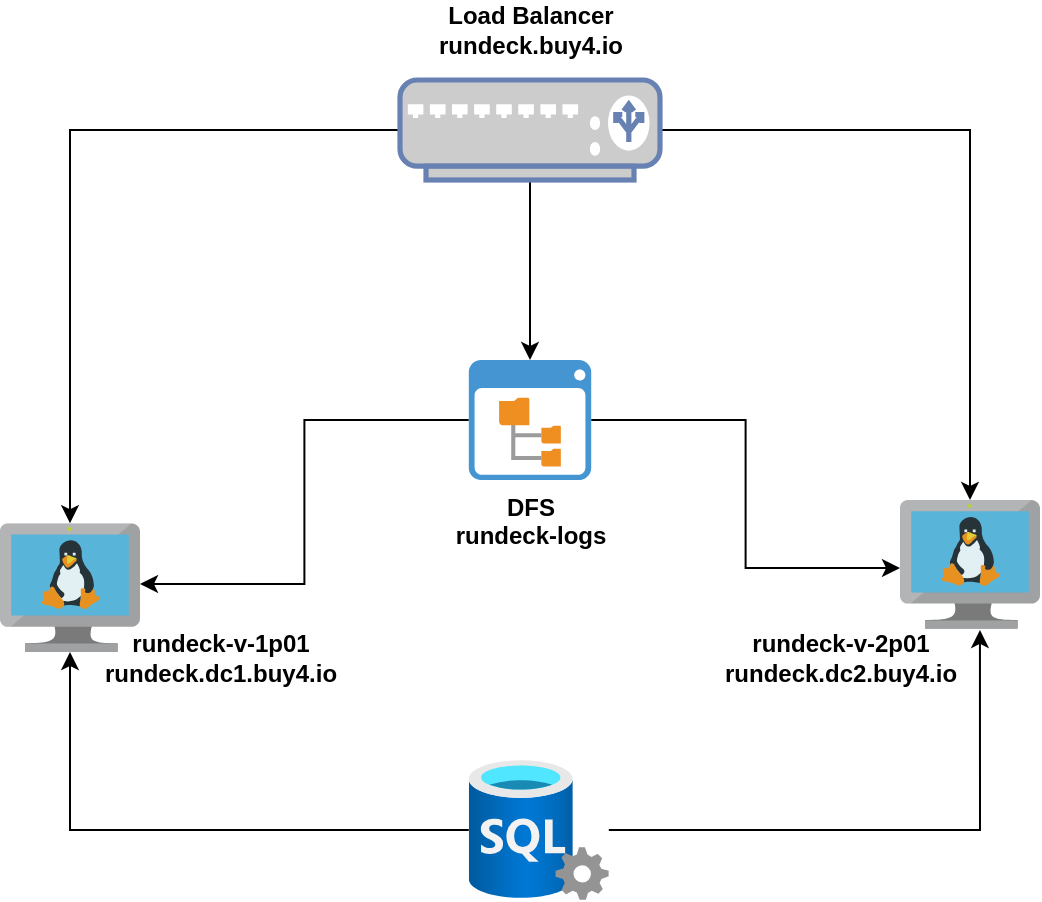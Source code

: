 <mxfile version="15.8.7" type="device"><diagram id="8bb_VH6k_nuG90AXi0lS" name="Page-1"><mxGraphModel dx="1422" dy="866" grid="1" gridSize="10" guides="1" tooltips="1" connect="1" arrows="1" fold="1" page="1" pageScale="1" pageWidth="850" pageHeight="1100" math="0" shadow="0"><root><mxCell id="0"/><mxCell id="1" parent="0"/><mxCell id="m9BZthuCX5SmzY_v3OEu-8" style="edgeStyle=orthogonalEdgeStyle;rounded=0;orthogonalLoop=1;jettySize=auto;html=1;" edge="1" parent="1" source="m9BZthuCX5SmzY_v3OEu-4" target="m9BZthuCX5SmzY_v3OEu-2"><mxGeometry relative="1" as="geometry"/></mxCell><mxCell id="m9BZthuCX5SmzY_v3OEu-9" style="edgeStyle=orthogonalEdgeStyle;rounded=0;orthogonalLoop=1;jettySize=auto;html=1;" edge="1" parent="1" source="m9BZthuCX5SmzY_v3OEu-4" target="m9BZthuCX5SmzY_v3OEu-1"><mxGeometry relative="1" as="geometry"/></mxCell><mxCell id="m9BZthuCX5SmzY_v3OEu-18" value="" style="edgeStyle=orthogonalEdgeStyle;rounded=0;orthogonalLoop=1;jettySize=auto;html=1;fontColor=#000000;" edge="1" parent="1" source="m9BZthuCX5SmzY_v3OEu-4" target="m9BZthuCX5SmzY_v3OEu-5"><mxGeometry relative="1" as="geometry"/></mxCell><mxCell id="m9BZthuCX5SmzY_v3OEu-16" style="edgeStyle=orthogonalEdgeStyle;rounded=0;orthogonalLoop=1;jettySize=auto;html=1;entryX=1;entryY=0.472;entryDx=0;entryDy=0;entryPerimeter=0;fontColor=#000000;" edge="1" parent="1" source="m9BZthuCX5SmzY_v3OEu-5" target="m9BZthuCX5SmzY_v3OEu-2"><mxGeometry relative="1" as="geometry"/></mxCell><mxCell id="m9BZthuCX5SmzY_v3OEu-17" style="edgeStyle=orthogonalEdgeStyle;rounded=0;orthogonalLoop=1;jettySize=auto;html=1;entryX=0;entryY=0.528;entryDx=0;entryDy=0;entryPerimeter=0;fontColor=#000000;" edge="1" parent="1" source="m9BZthuCX5SmzY_v3OEu-5" target="m9BZthuCX5SmzY_v3OEu-1"><mxGeometry relative="1" as="geometry"/></mxCell><mxCell id="m9BZthuCX5SmzY_v3OEu-5" value="DFS&lt;br&gt;rundeck-logs" style="shadow=0;dashed=0;html=1;strokeColor=none;fillColor=#4495D1;labelPosition=center;verticalLabelPosition=bottom;verticalAlign=top;align=center;outlineConnect=0;shape=mxgraph.veeam.2d.file_system_browser;fontStyle=1" vertex="1" parent="1"><mxGeometry x="444.4" y="360" width="61.2" height="60" as="geometry"/></mxCell><mxCell id="m9BZthuCX5SmzY_v3OEu-14" style="edgeStyle=orthogonalEdgeStyle;rounded=0;orthogonalLoop=1;jettySize=auto;html=1;" edge="1" parent="1" source="m9BZthuCX5SmzY_v3OEu-7" target="m9BZthuCX5SmzY_v3OEu-2"><mxGeometry relative="1" as="geometry"><mxPoint x="220" y="585" as="targetPoint"/></mxGeometry></mxCell><mxCell id="m9BZthuCX5SmzY_v3OEu-15" style="edgeStyle=orthogonalEdgeStyle;rounded=0;orthogonalLoop=1;jettySize=auto;html=1;entryX=0.571;entryY=1.009;entryDx=0;entryDy=0;entryPerimeter=0;" edge="1" parent="1" source="m9BZthuCX5SmzY_v3OEu-7" target="m9BZthuCX5SmzY_v3OEu-1"><mxGeometry relative="1" as="geometry"/></mxCell><mxCell id="m9BZthuCX5SmzY_v3OEu-7" value="" style="aspect=fixed;html=1;points=[];align=center;image;fontSize=12;image=img/lib/azure2/databases/SQL_Server.svg;" vertex="1" parent="1"><mxGeometry x="444.4" y="560" width="70" height="70" as="geometry"/></mxCell><mxCell id="m9BZthuCX5SmzY_v3OEu-1" value="" style="sketch=0;aspect=fixed;html=1;points=[];align=center;image;fontSize=12;image=img/lib/mscae/VM_Linux.svg;" vertex="1" parent="1"><mxGeometry x="660" y="430" width="70" height="64.4" as="geometry"/></mxCell><mxCell id="m9BZthuCX5SmzY_v3OEu-2" value="" style="sketch=0;aspect=fixed;html=1;points=[];align=center;image;fontSize=12;image=img/lib/mscae/VM_Linux.svg;" vertex="1" parent="1"><mxGeometry x="210" y="441.6" width="70" height="64.4" as="geometry"/></mxCell><mxCell id="m9BZthuCX5SmzY_v3OEu-4" value="" style="fontColor=#000000;verticalAlign=top;verticalLabelPosition=bottom;labelPosition=center;align=center;html=1;outlineConnect=0;fillColor=#CCCCCC;strokeColor=#6881B3;gradientColor=none;gradientDirection=north;strokeWidth=2;shape=mxgraph.networks.load_balancer;" vertex="1" parent="1"><mxGeometry x="410" y="220" width="130" height="50" as="geometry"/></mxCell><mxCell id="m9BZthuCX5SmzY_v3OEu-20" value="Load Balancer&lt;br&gt;rundeck.buy4.io" style="text;html=1;resizable=0;autosize=1;align=center;verticalAlign=middle;points=[];fillColor=none;strokeColor=none;rounded=0;fontColor=#000000;fontStyle=1" vertex="1" parent="1"><mxGeometry x="420" y="180" width="110" height="30" as="geometry"/></mxCell><mxCell id="m9BZthuCX5SmzY_v3OEu-21" value="&lt;meta charset=&quot;utf-8&quot;&gt;&lt;span style=&quot;color: rgb(0, 0, 0); font-family: helvetica; font-size: 12px; font-style: normal; letter-spacing: normal; text-align: center; text-indent: 0px; text-transform: none; word-spacing: 0px; background-color: rgb(255, 255, 255); display: inline; float: none;&quot;&gt;rundeck-v-1p01&lt;/span&gt;&lt;br style=&quot;color: rgb(0, 0, 0); font-family: helvetica; font-size: 12px; font-style: normal; letter-spacing: normal; text-align: center; text-indent: 0px; text-transform: none; word-spacing: 0px;&quot;&gt;&lt;span style=&quot;color: rgb(0, 0, 0); font-family: helvetica; font-size: 12px; font-style: normal; letter-spacing: normal; text-align: center; text-indent: 0px; text-transform: none; word-spacing: 0px; background-color: rgb(255, 255, 255); display: inline; float: none;&quot;&gt;rundeck.dc1.buy4.io&lt;/span&gt;" style="text;html=1;resizable=0;autosize=1;align=center;verticalAlign=middle;points=[];fillColor=none;strokeColor=none;rounded=0;fontColor=#000000;fontStyle=1" vertex="1" parent="1"><mxGeometry x="255" y="494.4" width="130" height="30" as="geometry"/></mxCell><mxCell id="m9BZthuCX5SmzY_v3OEu-22" value="&lt;span style=&quot;color: rgb(0, 0, 0); font-family: helvetica; font-size: 12px; font-style: normal; letter-spacing: normal; text-align: center; text-indent: 0px; text-transform: none; word-spacing: 0px; background-color: rgb(255, 255, 255); display: inline; float: none;&quot;&gt;rundeck-v-2p01&lt;/span&gt;&lt;br style=&quot;color: rgb(0, 0, 0); font-family: helvetica; font-size: 12px; font-style: normal; letter-spacing: normal; text-align: center; text-indent: 0px; text-transform: none; word-spacing: 0px;&quot;&gt;&lt;span style=&quot;color: rgb(0, 0, 0); font-family: helvetica; font-size: 12px; font-style: normal; letter-spacing: normal; text-align: center; text-indent: 0px; text-transform: none; word-spacing: 0px; background-color: rgb(255, 255, 255); display: inline; float: none;&quot;&gt;rundeck.dc2.buy4.io&lt;/span&gt;" style="text;html=1;resizable=0;autosize=1;align=center;verticalAlign=middle;points=[];fillColor=none;strokeColor=none;rounded=0;fontColor=#000000;fontStyle=1" vertex="1" parent="1"><mxGeometry x="565" y="494.4" width="130" height="30" as="geometry"/></mxCell></root></mxGraphModel></diagram></mxfile>